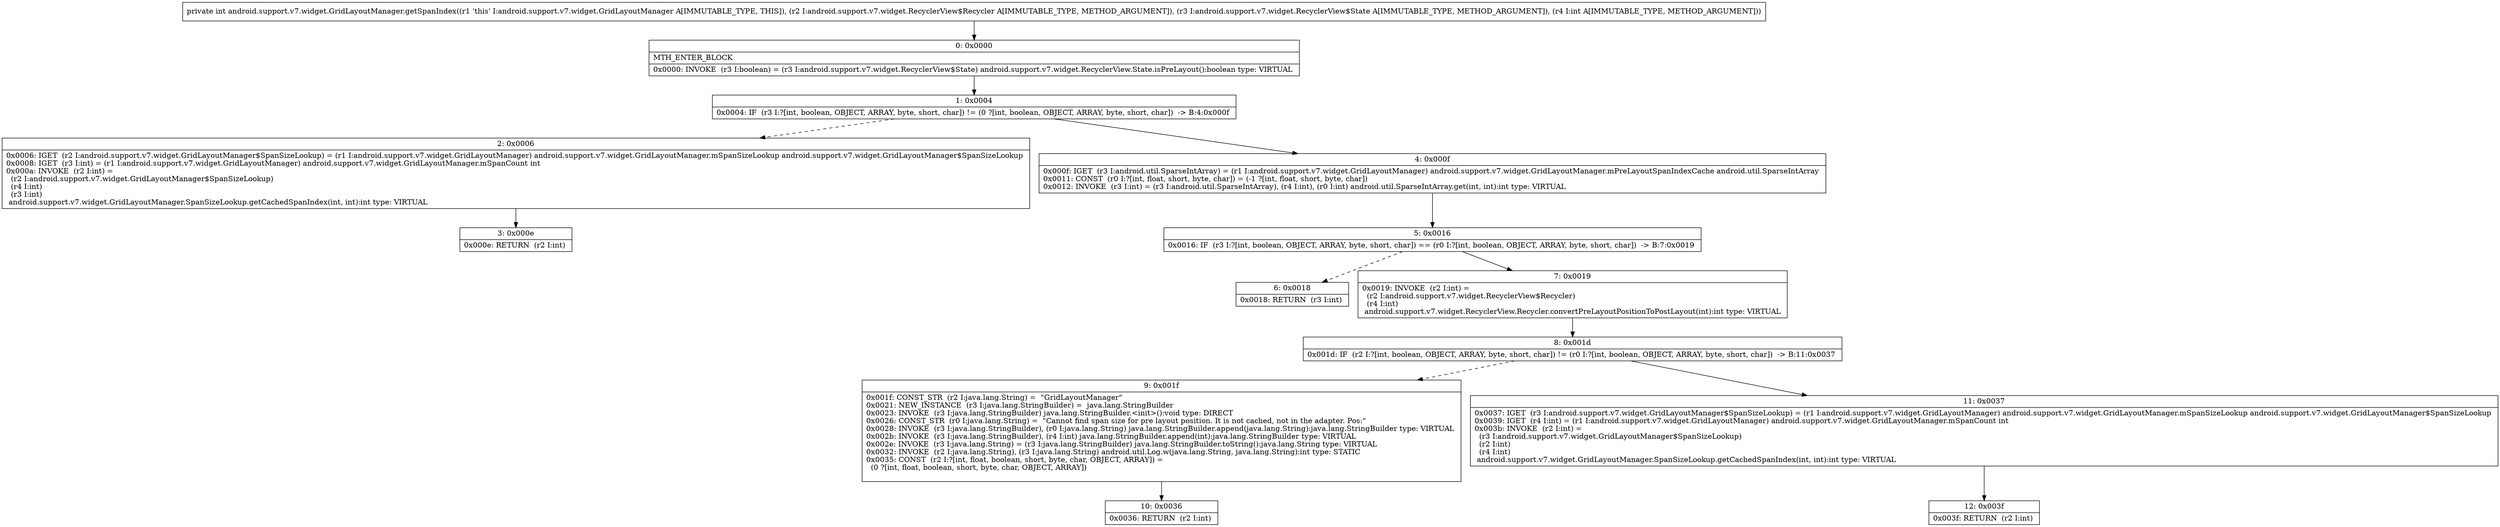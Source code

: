 digraph "CFG forandroid.support.v7.widget.GridLayoutManager.getSpanIndex(Landroid\/support\/v7\/widget\/RecyclerView$Recycler;Landroid\/support\/v7\/widget\/RecyclerView$State;I)I" {
Node_0 [shape=record,label="{0\:\ 0x0000|MTH_ENTER_BLOCK\l|0x0000: INVOKE  (r3 I:boolean) = (r3 I:android.support.v7.widget.RecyclerView$State) android.support.v7.widget.RecyclerView.State.isPreLayout():boolean type: VIRTUAL \l}"];
Node_1 [shape=record,label="{1\:\ 0x0004|0x0004: IF  (r3 I:?[int, boolean, OBJECT, ARRAY, byte, short, char]) != (0 ?[int, boolean, OBJECT, ARRAY, byte, short, char])  \-\> B:4:0x000f \l}"];
Node_2 [shape=record,label="{2\:\ 0x0006|0x0006: IGET  (r2 I:android.support.v7.widget.GridLayoutManager$SpanSizeLookup) = (r1 I:android.support.v7.widget.GridLayoutManager) android.support.v7.widget.GridLayoutManager.mSpanSizeLookup android.support.v7.widget.GridLayoutManager$SpanSizeLookup \l0x0008: IGET  (r3 I:int) = (r1 I:android.support.v7.widget.GridLayoutManager) android.support.v7.widget.GridLayoutManager.mSpanCount int \l0x000a: INVOKE  (r2 I:int) = \l  (r2 I:android.support.v7.widget.GridLayoutManager$SpanSizeLookup)\l  (r4 I:int)\l  (r3 I:int)\l android.support.v7.widget.GridLayoutManager.SpanSizeLookup.getCachedSpanIndex(int, int):int type: VIRTUAL \l}"];
Node_3 [shape=record,label="{3\:\ 0x000e|0x000e: RETURN  (r2 I:int) \l}"];
Node_4 [shape=record,label="{4\:\ 0x000f|0x000f: IGET  (r3 I:android.util.SparseIntArray) = (r1 I:android.support.v7.widget.GridLayoutManager) android.support.v7.widget.GridLayoutManager.mPreLayoutSpanIndexCache android.util.SparseIntArray \l0x0011: CONST  (r0 I:?[int, float, short, byte, char]) = (\-1 ?[int, float, short, byte, char]) \l0x0012: INVOKE  (r3 I:int) = (r3 I:android.util.SparseIntArray), (r4 I:int), (r0 I:int) android.util.SparseIntArray.get(int, int):int type: VIRTUAL \l}"];
Node_5 [shape=record,label="{5\:\ 0x0016|0x0016: IF  (r3 I:?[int, boolean, OBJECT, ARRAY, byte, short, char]) == (r0 I:?[int, boolean, OBJECT, ARRAY, byte, short, char])  \-\> B:7:0x0019 \l}"];
Node_6 [shape=record,label="{6\:\ 0x0018|0x0018: RETURN  (r3 I:int) \l}"];
Node_7 [shape=record,label="{7\:\ 0x0019|0x0019: INVOKE  (r2 I:int) = \l  (r2 I:android.support.v7.widget.RecyclerView$Recycler)\l  (r4 I:int)\l android.support.v7.widget.RecyclerView.Recycler.convertPreLayoutPositionToPostLayout(int):int type: VIRTUAL \l}"];
Node_8 [shape=record,label="{8\:\ 0x001d|0x001d: IF  (r2 I:?[int, boolean, OBJECT, ARRAY, byte, short, char]) != (r0 I:?[int, boolean, OBJECT, ARRAY, byte, short, char])  \-\> B:11:0x0037 \l}"];
Node_9 [shape=record,label="{9\:\ 0x001f|0x001f: CONST_STR  (r2 I:java.lang.String) =  \"GridLayoutManager\" \l0x0021: NEW_INSTANCE  (r3 I:java.lang.StringBuilder) =  java.lang.StringBuilder \l0x0023: INVOKE  (r3 I:java.lang.StringBuilder) java.lang.StringBuilder.\<init\>():void type: DIRECT \l0x0026: CONST_STR  (r0 I:java.lang.String) =  \"Cannot find span size for pre layout position. It is not cached, not in the adapter. Pos:\" \l0x0028: INVOKE  (r3 I:java.lang.StringBuilder), (r0 I:java.lang.String) java.lang.StringBuilder.append(java.lang.String):java.lang.StringBuilder type: VIRTUAL \l0x002b: INVOKE  (r3 I:java.lang.StringBuilder), (r4 I:int) java.lang.StringBuilder.append(int):java.lang.StringBuilder type: VIRTUAL \l0x002e: INVOKE  (r3 I:java.lang.String) = (r3 I:java.lang.StringBuilder) java.lang.StringBuilder.toString():java.lang.String type: VIRTUAL \l0x0032: INVOKE  (r2 I:java.lang.String), (r3 I:java.lang.String) android.util.Log.w(java.lang.String, java.lang.String):int type: STATIC \l0x0035: CONST  (r2 I:?[int, float, boolean, short, byte, char, OBJECT, ARRAY]) = \l  (0 ?[int, float, boolean, short, byte, char, OBJECT, ARRAY])\l \l}"];
Node_10 [shape=record,label="{10\:\ 0x0036|0x0036: RETURN  (r2 I:int) \l}"];
Node_11 [shape=record,label="{11\:\ 0x0037|0x0037: IGET  (r3 I:android.support.v7.widget.GridLayoutManager$SpanSizeLookup) = (r1 I:android.support.v7.widget.GridLayoutManager) android.support.v7.widget.GridLayoutManager.mSpanSizeLookup android.support.v7.widget.GridLayoutManager$SpanSizeLookup \l0x0039: IGET  (r4 I:int) = (r1 I:android.support.v7.widget.GridLayoutManager) android.support.v7.widget.GridLayoutManager.mSpanCount int \l0x003b: INVOKE  (r2 I:int) = \l  (r3 I:android.support.v7.widget.GridLayoutManager$SpanSizeLookup)\l  (r2 I:int)\l  (r4 I:int)\l android.support.v7.widget.GridLayoutManager.SpanSizeLookup.getCachedSpanIndex(int, int):int type: VIRTUAL \l}"];
Node_12 [shape=record,label="{12\:\ 0x003f|0x003f: RETURN  (r2 I:int) \l}"];
MethodNode[shape=record,label="{private int android.support.v7.widget.GridLayoutManager.getSpanIndex((r1 'this' I:android.support.v7.widget.GridLayoutManager A[IMMUTABLE_TYPE, THIS]), (r2 I:android.support.v7.widget.RecyclerView$Recycler A[IMMUTABLE_TYPE, METHOD_ARGUMENT]), (r3 I:android.support.v7.widget.RecyclerView$State A[IMMUTABLE_TYPE, METHOD_ARGUMENT]), (r4 I:int A[IMMUTABLE_TYPE, METHOD_ARGUMENT])) }"];
MethodNode -> Node_0;
Node_0 -> Node_1;
Node_1 -> Node_2[style=dashed];
Node_1 -> Node_4;
Node_2 -> Node_3;
Node_4 -> Node_5;
Node_5 -> Node_6[style=dashed];
Node_5 -> Node_7;
Node_7 -> Node_8;
Node_8 -> Node_9[style=dashed];
Node_8 -> Node_11;
Node_9 -> Node_10;
Node_11 -> Node_12;
}

